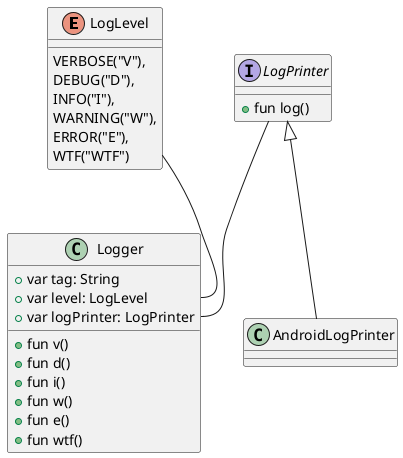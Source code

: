 @startuml
'https://plantuml.com/class-diagram
enum LogLevel {
    VERBOSE("V"),
    DEBUG("D"),
    INFO("I"),
    WARNING("W"),
    ERROR("E"),
    WTF("WTF")
}
class Logger{
    + var tag: String
    + var level: LogLevel
    + var logPrinter: LogPrinter
    + fun v()
    + fun d()
    + fun i()
    + fun w()
    + fun e()
    + fun wtf()
}
interface LogPrinter {
    + fun log()
}
LogPrinter -- Logger::logPrinter
LogLevel -- Logger::level


class AndroidLogPrinter extends LogPrinter
@enduml